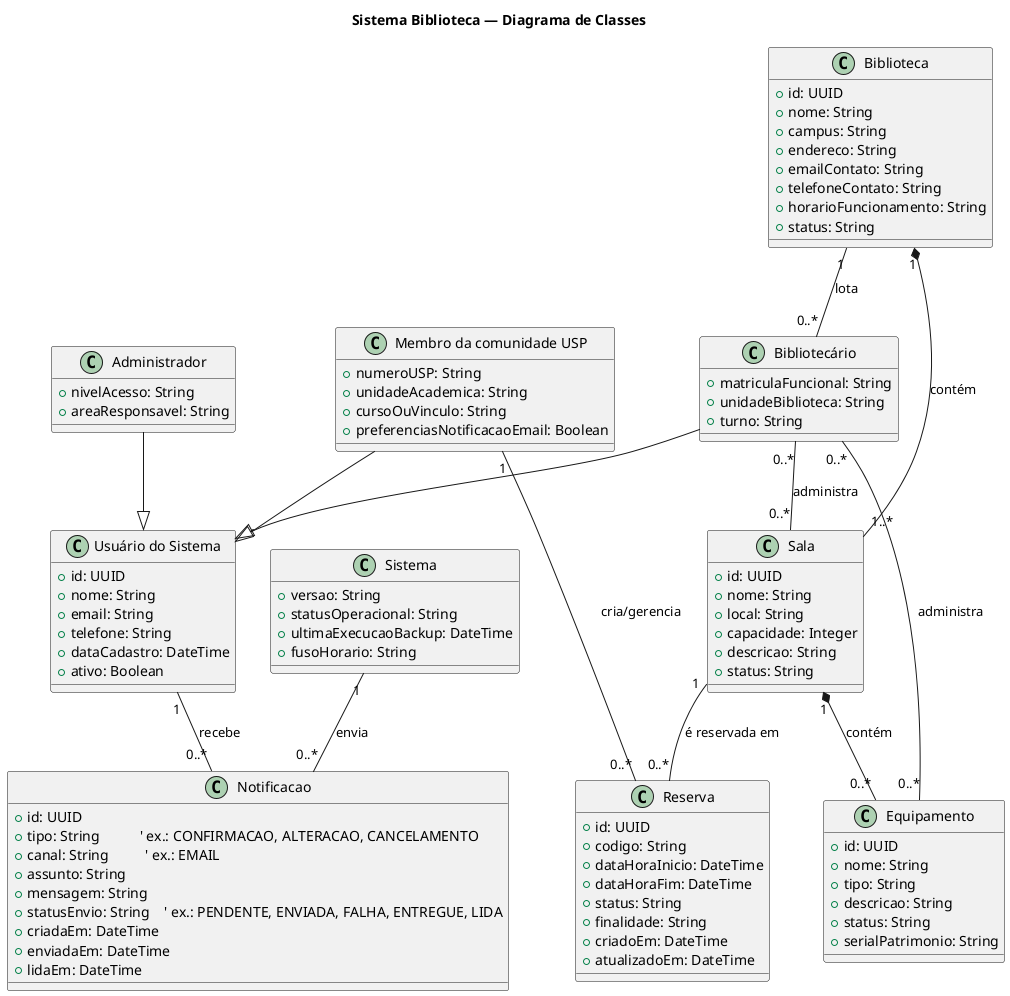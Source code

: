 @startuml diagramaClasses - biblioteca
title Sistema Biblioteca — Diagrama de Classes

' Diagrama de Classes — acrescentada a classe Notificação (envio pelo Sistema aos usuários)

class "Usuário do Sistema" as UsuarioDoSistema {
  +id: UUID
  +nome: String
  +email: String
  +telefone: String
  +dataCadastro: DateTime
  +ativo: Boolean
}

class "Membro da comunidade USP" as MembroDaComunidadeUSP {
  +numeroUSP: String
  +unidadeAcademica: String
  +cursoOuVinculo: String
  +preferenciasNotificacaoEmail: Boolean
}

class "Bibliotecário" as Bibliotecario {
  +matriculaFuncional: String
  +unidadeBiblioteca: String
  +turno: String
}

class "Administrador" as Administrador {
  +nivelAcesso: String
  +areaResponsavel: String
}

class "Sistema" as Sistema {
  +versao: String
  +statusOperacional: String
  +ultimaExecucaoBackup: DateTime
  +fusoHorario: String
}

class Biblioteca {
  +id: UUID
  +nome: String
  +campus: String
  +endereco: String
  +emailContato: String
  +telefoneContato: String
  +horarioFuncionamento: String
  +status: String
}

class Sala {
  +id: UUID
  +nome: String
  +local: String
  +capacidade: Integer
  +descricao: String
  +status: String
}

class Reserva {
  +id: UUID
  +codigo: String
  +dataHoraInicio: DateTime
  +dataHoraFim: DateTime
  +status: String
  +finalidade: String
  +criadoEm: DateTime
  +atualizadoEm: DateTime
}

class Equipamento {
  +id: UUID
  +nome: String
  +tipo: String
  +descricao: String
  +status: String
  +serialPatrimonio: String
}

class Notificacao {
  +id: UUID
  +tipo: String           ' ex.: CONFIRMACAO, ALTERACAO, CANCELAMENTO
  +canal: String          ' ex.: EMAIL
  +assunto: String
  +mensagem: String
  +statusEnvio: String    ' ex.: PENDENTE, ENVIADA, FALHA, ENTREGUE, LIDA
  +criadaEm: DateTime
  +enviadaEm: DateTime
  +lidaEm: DateTime
}

' Heranças (atores)
MembroDaComunidadeUSP --|> UsuarioDoSistema
Bibliotecario --|> UsuarioDoSistema
Administrador --|> UsuarioDoSistema

' Relações de domínio com multiplicidades (existentes)
Biblioteca "1" *-- "1..*" Sala : contém
Biblioteca "1" -- "0..*" Bibliotecario : lota
MembroDaComunidadeUSP "1" -- "0..*" Reserva : cria/gerencia
Sala "1" -- "0..*" Reserva : é reservada em
Sala "1" *-- "0..*" Equipamento : contém
Bibliotecario "0..*" -- "0..*" Sala : administra
Bibliotecario "0..*" -- "0..*" Equipamento : administra

' Novas relações de Notificação (Sistema envia para usuários)
Sistema "1" -- "0..*" Notificacao : envia
UsuarioDoSistema "1" -- "0..*" Notificacao : recebe
@enduml
